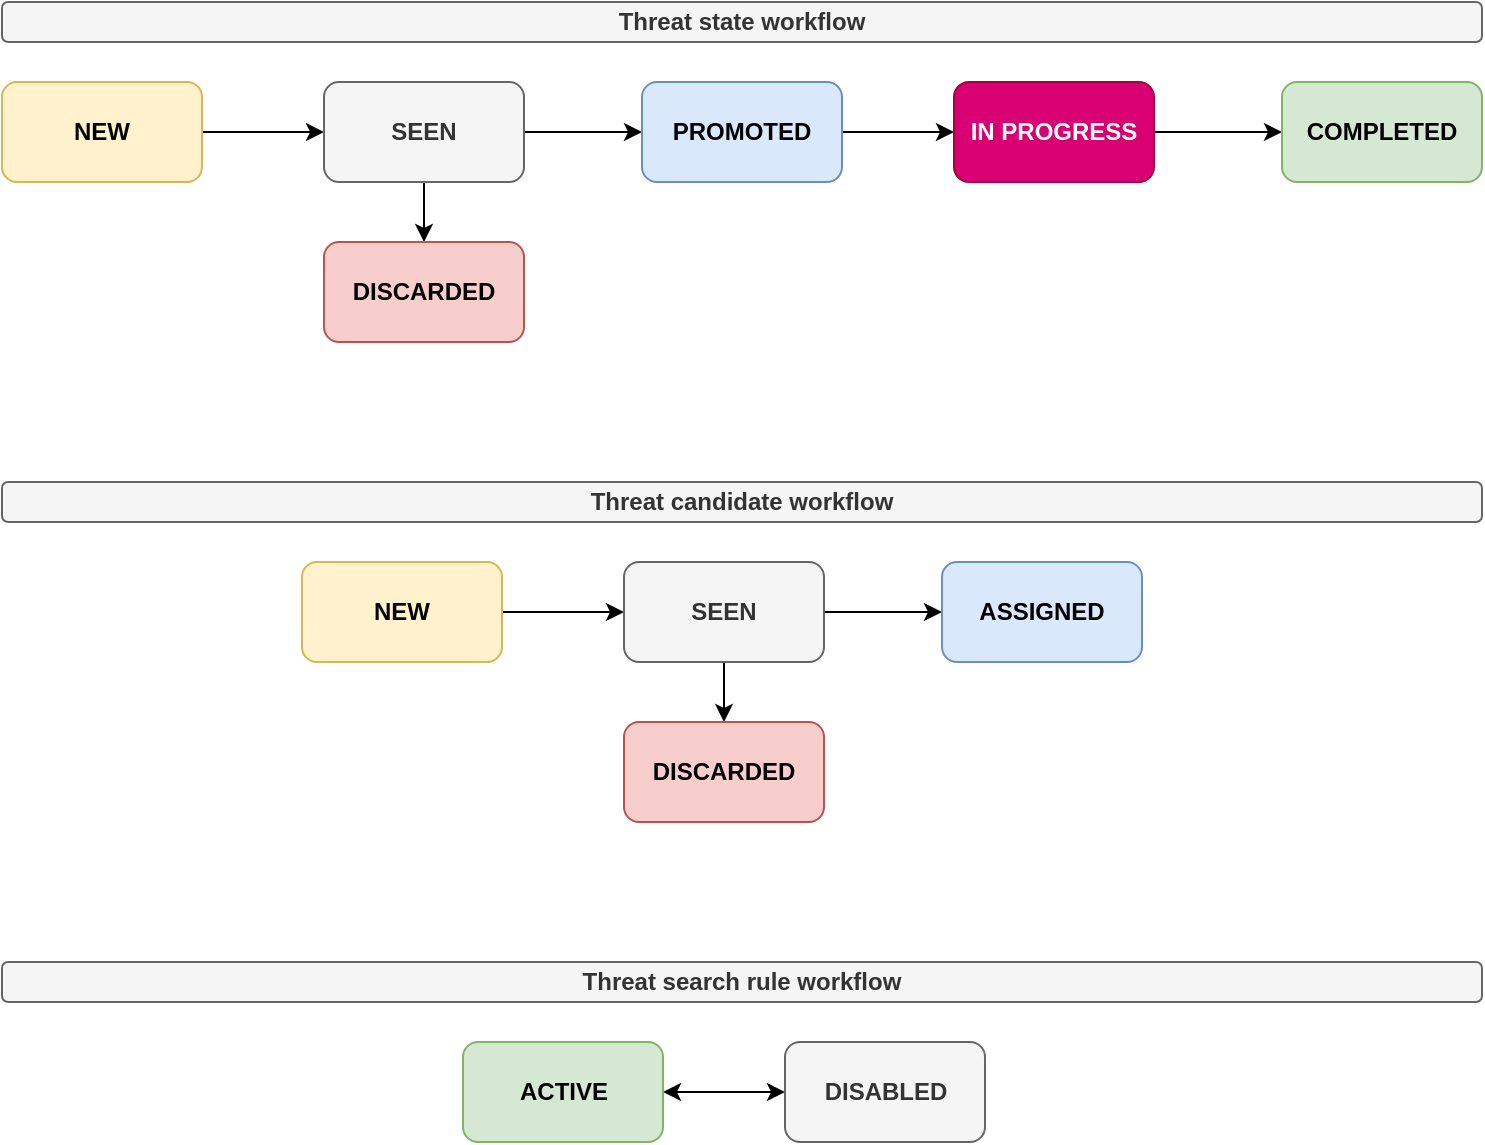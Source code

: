 <mxfile version="13.6.5" type="github">
  <diagram name="Page-1" id="c7558073-3199-34d8-9f00-42111426c3f3">
    <mxGraphModel dx="1117" dy="779" grid="1" gridSize="10" guides="1" tooltips="1" connect="1" arrows="1" fold="1" page="1" pageScale="1" pageWidth="826" pageHeight="1169" background="#ffffff" math="0" shadow="0">
      <root>
        <mxCell id="0" />
        <mxCell id="1" parent="0" />
        <mxCell id="LqTxaYQMs7TZ_4GwrZzh-113" value="" style="edgeStyle=orthogonalEdgeStyle;rounded=0;orthogonalLoop=1;jettySize=auto;html=1;" parent="1" source="LqTxaYQMs7TZ_4GwrZzh-111" target="LqTxaYQMs7TZ_4GwrZzh-112" edge="1">
          <mxGeometry relative="1" as="geometry" />
        </mxCell>
        <mxCell id="LqTxaYQMs7TZ_4GwrZzh-111" value="&lt;b&gt;NEW&lt;/b&gt;" style="rounded=1;whiteSpace=wrap;html=1;fillColor=#fff2cc;strokeColor=#d6b656;" parent="1" vertex="1">
          <mxGeometry x="40" y="120" width="100" height="50" as="geometry" />
        </mxCell>
        <mxCell id="LqTxaYQMs7TZ_4GwrZzh-115" value="" style="edgeStyle=orthogonalEdgeStyle;rounded=0;orthogonalLoop=1;jettySize=auto;html=1;" parent="1" source="LqTxaYQMs7TZ_4GwrZzh-112" target="LqTxaYQMs7TZ_4GwrZzh-114" edge="1">
          <mxGeometry relative="1" as="geometry">
            <Array as="points">
              <mxPoint x="251" y="220" />
            </Array>
          </mxGeometry>
        </mxCell>
        <mxCell id="LqTxaYQMs7TZ_4GwrZzh-123" value="" style="edgeStyle=orthogonalEdgeStyle;rounded=0;orthogonalLoop=1;jettySize=auto;html=1;" parent="1" source="LqTxaYQMs7TZ_4GwrZzh-112" target="LqTxaYQMs7TZ_4GwrZzh-116" edge="1">
          <mxGeometry relative="1" as="geometry" />
        </mxCell>
        <mxCell id="LqTxaYQMs7TZ_4GwrZzh-112" value="&lt;b&gt;SEEN&lt;/b&gt;" style="rounded=1;whiteSpace=wrap;html=1;fillColor=#f5f5f5;strokeColor=#666666;fontColor=#333333;" parent="1" vertex="1">
          <mxGeometry x="201" y="120" width="100" height="50" as="geometry" />
        </mxCell>
        <mxCell id="LqTxaYQMs7TZ_4GwrZzh-114" value="&lt;b&gt;DISCARDED&lt;/b&gt;" style="rounded=1;whiteSpace=wrap;html=1;fillColor=#f8cecc;strokeColor=#b85450;" parent="1" vertex="1">
          <mxGeometry x="201" y="200" width="100" height="50" as="geometry" />
        </mxCell>
        <mxCell id="LqTxaYQMs7TZ_4GwrZzh-119" value="" style="edgeStyle=orthogonalEdgeStyle;rounded=0;orthogonalLoop=1;jettySize=auto;html=1;" parent="1" source="LqTxaYQMs7TZ_4GwrZzh-116" target="LqTxaYQMs7TZ_4GwrZzh-118" edge="1">
          <mxGeometry relative="1" as="geometry" />
        </mxCell>
        <mxCell id="LqTxaYQMs7TZ_4GwrZzh-116" value="&lt;b&gt;PROMOTED&lt;/b&gt;" style="rounded=1;whiteSpace=wrap;html=1;fillColor=#dae8fc;strokeColor=#6c8ebf;" parent="1" vertex="1">
          <mxGeometry x="360" y="120" width="100" height="50" as="geometry" />
        </mxCell>
        <mxCell id="LqTxaYQMs7TZ_4GwrZzh-122" value="" style="edgeStyle=orthogonalEdgeStyle;rounded=0;orthogonalLoop=1;jettySize=auto;html=1;" parent="1" source="LqTxaYQMs7TZ_4GwrZzh-118" target="LqTxaYQMs7TZ_4GwrZzh-121" edge="1">
          <mxGeometry relative="1" as="geometry" />
        </mxCell>
        <mxCell id="LqTxaYQMs7TZ_4GwrZzh-118" value="&lt;b&gt;IN PROGRESS&lt;/b&gt;" style="rounded=1;whiteSpace=wrap;html=1;fillColor=#d80073;strokeColor=#A50040;fontColor=#ffffff;" parent="1" vertex="1">
          <mxGeometry x="516" y="120" width="100" height="50" as="geometry" />
        </mxCell>
        <mxCell id="LqTxaYQMs7TZ_4GwrZzh-121" value="&lt;b&gt;COMPLETED&lt;/b&gt;" style="rounded=1;whiteSpace=wrap;html=1;fillColor=#d5e8d4;strokeColor=#82b366;" parent="1" vertex="1">
          <mxGeometry x="680" y="120" width="100" height="50" as="geometry" />
        </mxCell>
        <mxCell id="LqTxaYQMs7TZ_4GwrZzh-124" value="Threat state workflow" style="rounded=1;whiteSpace=wrap;html=1;fontStyle=1;align=center;fillColor=#f5f5f5;strokeColor=#666666;fontColor=#333333;" parent="1" vertex="1">
          <mxGeometry x="40" y="80" width="740" height="20" as="geometry" />
        </mxCell>
        <mxCell id="LqTxaYQMs7TZ_4GwrZzh-125" value="Threat candidate workflow" style="rounded=1;whiteSpace=wrap;html=1;fontStyle=1;align=center;fillColor=#f5f5f5;strokeColor=#666666;fontColor=#333333;" parent="1" vertex="1">
          <mxGeometry x="40" y="320" width="740" height="20" as="geometry" />
        </mxCell>
        <mxCell id="LqTxaYQMs7TZ_4GwrZzh-127" value="" style="edgeStyle=orthogonalEdgeStyle;rounded=0;orthogonalLoop=1;jettySize=auto;html=1;" parent="1" source="LqTxaYQMs7TZ_4GwrZzh-128" target="LqTxaYQMs7TZ_4GwrZzh-130" edge="1">
          <mxGeometry relative="1" as="geometry" />
        </mxCell>
        <mxCell id="LqTxaYQMs7TZ_4GwrZzh-128" value="&lt;b&gt;NEW&lt;/b&gt;" style="rounded=1;whiteSpace=wrap;html=1;fillColor=#fff2cc;strokeColor=#d6b656;" parent="1" vertex="1">
          <mxGeometry x="190" y="360" width="100" height="50" as="geometry" />
        </mxCell>
        <mxCell id="LqTxaYQMs7TZ_4GwrZzh-129" value="" style="edgeStyle=orthogonalEdgeStyle;rounded=0;orthogonalLoop=1;jettySize=auto;html=1;" parent="1" source="LqTxaYQMs7TZ_4GwrZzh-130" target="LqTxaYQMs7TZ_4GwrZzh-131" edge="1">
          <mxGeometry relative="1" as="geometry">
            <Array as="points">
              <mxPoint x="401" y="460" />
            </Array>
          </mxGeometry>
        </mxCell>
        <mxCell id="LqTxaYQMs7TZ_4GwrZzh-133" value="" style="edgeStyle=orthogonalEdgeStyle;rounded=0;orthogonalLoop=1;jettySize=auto;html=1;" parent="1" source="LqTxaYQMs7TZ_4GwrZzh-130" target="LqTxaYQMs7TZ_4GwrZzh-132" edge="1">
          <mxGeometry relative="1" as="geometry" />
        </mxCell>
        <mxCell id="LqTxaYQMs7TZ_4GwrZzh-130" value="&lt;b&gt;SEEN&lt;/b&gt;" style="rounded=1;whiteSpace=wrap;html=1;fillColor=#f5f5f5;strokeColor=#666666;fontColor=#333333;" parent="1" vertex="1">
          <mxGeometry x="351" y="360" width="100" height="50" as="geometry" />
        </mxCell>
        <mxCell id="LqTxaYQMs7TZ_4GwrZzh-131" value="&lt;b&gt;DISCARDED&lt;/b&gt;" style="rounded=1;whiteSpace=wrap;html=1;fillColor=#f8cecc;strokeColor=#b85450;" parent="1" vertex="1">
          <mxGeometry x="351" y="440" width="100" height="50" as="geometry" />
        </mxCell>
        <mxCell id="LqTxaYQMs7TZ_4GwrZzh-132" value="&lt;b&gt;ASSIGNED&lt;/b&gt;" style="rounded=1;whiteSpace=wrap;html=1;fillColor=#dae8fc;strokeColor=#6c8ebf;" parent="1" vertex="1">
          <mxGeometry x="510" y="360" width="100" height="50" as="geometry" />
        </mxCell>
        <mxCell id="LqTxaYQMs7TZ_4GwrZzh-134" value="Threat search rule workflow" style="rounded=1;whiteSpace=wrap;html=1;fontStyle=1;align=center;fillColor=#f5f5f5;strokeColor=#666666;fontColor=#333333;" parent="1" vertex="1">
          <mxGeometry x="40" y="560" width="740" height="20" as="geometry" />
        </mxCell>
        <mxCell id="LqTxaYQMs7TZ_4GwrZzh-135" value="" style="edgeStyle=orthogonalEdgeStyle;rounded=0;orthogonalLoop=1;jettySize=auto;html=1;startArrow=classic;startFill=1;" parent="1" source="LqTxaYQMs7TZ_4GwrZzh-136" target="LqTxaYQMs7TZ_4GwrZzh-139" edge="1">
          <mxGeometry relative="1" as="geometry" />
        </mxCell>
        <mxCell id="LqTxaYQMs7TZ_4GwrZzh-136" value="&lt;b&gt;ACTIVE&lt;/b&gt;" style="rounded=1;whiteSpace=wrap;html=1;fillColor=#d5e8d4;strokeColor=#82b366;" parent="1" vertex="1">
          <mxGeometry x="270.5" y="600" width="100" height="50" as="geometry" />
        </mxCell>
        <mxCell id="LqTxaYQMs7TZ_4GwrZzh-139" value="&lt;b&gt;DISABLED&lt;/b&gt;" style="rounded=1;whiteSpace=wrap;html=1;fillColor=#f5f5f5;strokeColor=#666666;fontColor=#333333;" parent="1" vertex="1">
          <mxGeometry x="431.5" y="600" width="100" height="50" as="geometry" />
        </mxCell>
      </root>
    </mxGraphModel>
  </diagram>
</mxfile>
